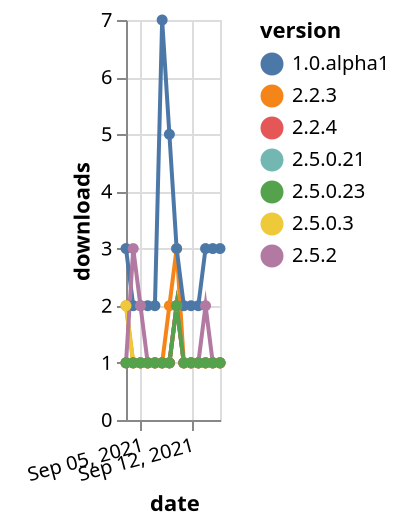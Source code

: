 {"$schema": "https://vega.github.io/schema/vega-lite/v5.json", "description": "A simple bar chart with embedded data.", "data": {"values": [{"date": "2021-09-03", "total": 906, "delta": 1, "version": "2.5.0.21"}, {"date": "2021-09-04", "total": 907, "delta": 1, "version": "2.5.0.21"}, {"date": "2021-09-05", "total": 908, "delta": 1, "version": "2.5.0.21"}, {"date": "2021-09-06", "total": 909, "delta": 1, "version": "2.5.0.21"}, {"date": "2021-09-07", "total": 910, "delta": 1, "version": "2.5.0.21"}, {"date": "2021-09-08", "total": 911, "delta": 1, "version": "2.5.0.21"}, {"date": "2021-09-09", "total": 912, "delta": 1, "version": "2.5.0.21"}, {"date": "2021-09-10", "total": 914, "delta": 2, "version": "2.5.0.21"}, {"date": "2021-09-11", "total": 915, "delta": 1, "version": "2.5.0.21"}, {"date": "2021-09-12", "total": 916, "delta": 1, "version": "2.5.0.21"}, {"date": "2021-09-13", "total": 917, "delta": 1, "version": "2.5.0.21"}, {"date": "2021-09-14", "total": 918, "delta": 1, "version": "2.5.0.21"}, {"date": "2021-09-15", "total": 919, "delta": 1, "version": "2.5.0.21"}, {"date": "2021-09-16", "total": 920, "delta": 1, "version": "2.5.0.21"}, {"date": "2021-09-03", "total": 462, "delta": 2, "version": "2.2.3"}, {"date": "2021-09-04", "total": 463, "delta": 1, "version": "2.2.3"}, {"date": "2021-09-05", "total": 464, "delta": 1, "version": "2.2.3"}, {"date": "2021-09-06", "total": 465, "delta": 1, "version": "2.2.3"}, {"date": "2021-09-07", "total": 466, "delta": 1, "version": "2.2.3"}, {"date": "2021-09-08", "total": 467, "delta": 1, "version": "2.2.3"}, {"date": "2021-09-09", "total": 469, "delta": 2, "version": "2.2.3"}, {"date": "2021-09-10", "total": 472, "delta": 3, "version": "2.2.3"}, {"date": "2021-09-11", "total": 473, "delta": 1, "version": "2.2.3"}, {"date": "2021-09-12", "total": 474, "delta": 1, "version": "2.2.3"}, {"date": "2021-09-13", "total": 475, "delta": 1, "version": "2.2.3"}, {"date": "2021-09-14", "total": 476, "delta": 1, "version": "2.2.3"}, {"date": "2021-09-15", "total": 477, "delta": 1, "version": "2.2.3"}, {"date": "2021-09-16", "total": 478, "delta": 1, "version": "2.2.3"}, {"date": "2021-09-03", "total": 4102, "delta": 3, "version": "1.0.alpha1"}, {"date": "2021-09-04", "total": 4104, "delta": 2, "version": "1.0.alpha1"}, {"date": "2021-09-05", "total": 4106, "delta": 2, "version": "1.0.alpha1"}, {"date": "2021-09-06", "total": 4108, "delta": 2, "version": "1.0.alpha1"}, {"date": "2021-09-07", "total": 4110, "delta": 2, "version": "1.0.alpha1"}, {"date": "2021-09-08", "total": 4117, "delta": 7, "version": "1.0.alpha1"}, {"date": "2021-09-09", "total": 4122, "delta": 5, "version": "1.0.alpha1"}, {"date": "2021-09-10", "total": 4125, "delta": 3, "version": "1.0.alpha1"}, {"date": "2021-09-11", "total": 4127, "delta": 2, "version": "1.0.alpha1"}, {"date": "2021-09-12", "total": 4129, "delta": 2, "version": "1.0.alpha1"}, {"date": "2021-09-13", "total": 4131, "delta": 2, "version": "1.0.alpha1"}, {"date": "2021-09-14", "total": 4134, "delta": 3, "version": "1.0.alpha1"}, {"date": "2021-09-15", "total": 4137, "delta": 3, "version": "1.0.alpha1"}, {"date": "2021-09-16", "total": 4140, "delta": 3, "version": "1.0.alpha1"}, {"date": "2021-09-03", "total": 597, "delta": 2, "version": "2.5.0.3"}, {"date": "2021-09-04", "total": 598, "delta": 1, "version": "2.5.0.3"}, {"date": "2021-09-05", "total": 599, "delta": 1, "version": "2.5.0.3"}, {"date": "2021-09-06", "total": 600, "delta": 1, "version": "2.5.0.3"}, {"date": "2021-09-07", "total": 601, "delta": 1, "version": "2.5.0.3"}, {"date": "2021-09-08", "total": 602, "delta": 1, "version": "2.5.0.3"}, {"date": "2021-09-09", "total": 603, "delta": 1, "version": "2.5.0.3"}, {"date": "2021-09-10", "total": 605, "delta": 2, "version": "2.5.0.3"}, {"date": "2021-09-11", "total": 606, "delta": 1, "version": "2.5.0.3"}, {"date": "2021-09-12", "total": 607, "delta": 1, "version": "2.5.0.3"}, {"date": "2021-09-13", "total": 608, "delta": 1, "version": "2.5.0.3"}, {"date": "2021-09-14", "total": 609, "delta": 1, "version": "2.5.0.3"}, {"date": "2021-09-15", "total": 610, "delta": 1, "version": "2.5.0.3"}, {"date": "2021-09-16", "total": 611, "delta": 1, "version": "2.5.0.3"}, {"date": "2021-09-03", "total": 213, "delta": 1, "version": "2.5.2"}, {"date": "2021-09-04", "total": 216, "delta": 3, "version": "2.5.2"}, {"date": "2021-09-05", "total": 218, "delta": 2, "version": "2.5.2"}, {"date": "2021-09-06", "total": 219, "delta": 1, "version": "2.5.2"}, {"date": "2021-09-07", "total": 220, "delta": 1, "version": "2.5.2"}, {"date": "2021-09-08", "total": 221, "delta": 1, "version": "2.5.2"}, {"date": "2021-09-09", "total": 222, "delta": 1, "version": "2.5.2"}, {"date": "2021-09-10", "total": 224, "delta": 2, "version": "2.5.2"}, {"date": "2021-09-11", "total": 225, "delta": 1, "version": "2.5.2"}, {"date": "2021-09-12", "total": 226, "delta": 1, "version": "2.5.2"}, {"date": "2021-09-13", "total": 227, "delta": 1, "version": "2.5.2"}, {"date": "2021-09-14", "total": 229, "delta": 2, "version": "2.5.2"}, {"date": "2021-09-15", "total": 230, "delta": 1, "version": "2.5.2"}, {"date": "2021-09-16", "total": 231, "delta": 1, "version": "2.5.2"}, {"date": "2021-09-03", "total": 306, "delta": 1, "version": "2.2.4"}, {"date": "2021-09-04", "total": 307, "delta": 1, "version": "2.2.4"}, {"date": "2021-09-05", "total": 308, "delta": 1, "version": "2.2.4"}, {"date": "2021-09-06", "total": 309, "delta": 1, "version": "2.2.4"}, {"date": "2021-09-07", "total": 310, "delta": 1, "version": "2.2.4"}, {"date": "2021-09-08", "total": 311, "delta": 1, "version": "2.2.4"}, {"date": "2021-09-09", "total": 312, "delta": 1, "version": "2.2.4"}, {"date": "2021-09-10", "total": 314, "delta": 2, "version": "2.2.4"}, {"date": "2021-09-11", "total": 315, "delta": 1, "version": "2.2.4"}, {"date": "2021-09-12", "total": 316, "delta": 1, "version": "2.2.4"}, {"date": "2021-09-13", "total": 317, "delta": 1, "version": "2.2.4"}, {"date": "2021-09-14", "total": 318, "delta": 1, "version": "2.2.4"}, {"date": "2021-09-15", "total": 319, "delta": 1, "version": "2.2.4"}, {"date": "2021-09-16", "total": 320, "delta": 1, "version": "2.2.4"}, {"date": "2021-09-03", "total": 163, "delta": 1, "version": "2.5.0.23"}, {"date": "2021-09-04", "total": 164, "delta": 1, "version": "2.5.0.23"}, {"date": "2021-09-05", "total": 165, "delta": 1, "version": "2.5.0.23"}, {"date": "2021-09-06", "total": 166, "delta": 1, "version": "2.5.0.23"}, {"date": "2021-09-07", "total": 167, "delta": 1, "version": "2.5.0.23"}, {"date": "2021-09-08", "total": 168, "delta": 1, "version": "2.5.0.23"}, {"date": "2021-09-09", "total": 169, "delta": 1, "version": "2.5.0.23"}, {"date": "2021-09-10", "total": 171, "delta": 2, "version": "2.5.0.23"}, {"date": "2021-09-11", "total": 172, "delta": 1, "version": "2.5.0.23"}, {"date": "2021-09-12", "total": 173, "delta": 1, "version": "2.5.0.23"}, {"date": "2021-09-13", "total": 174, "delta": 1, "version": "2.5.0.23"}, {"date": "2021-09-14", "total": 175, "delta": 1, "version": "2.5.0.23"}, {"date": "2021-09-15", "total": 176, "delta": 1, "version": "2.5.0.23"}, {"date": "2021-09-16", "total": 177, "delta": 1, "version": "2.5.0.23"}]}, "width": "container", "mark": {"type": "line", "point": {"filled": true}}, "encoding": {"x": {"field": "date", "type": "temporal", "timeUnit": "yearmonthdate", "title": "date", "axis": {"labelAngle": -15}}, "y": {"field": "delta", "type": "quantitative", "title": "downloads"}, "color": {"field": "version", "type": "nominal"}, "tooltip": {"field": "delta"}}}
